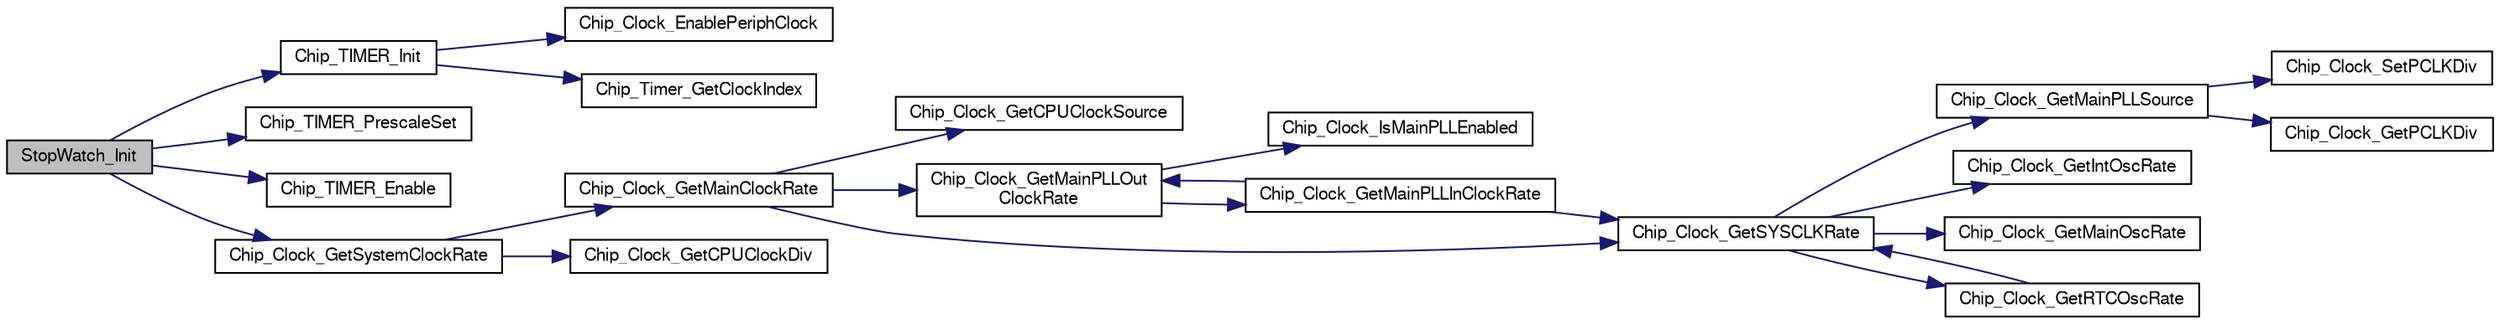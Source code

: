 digraph "StopWatch_Init"
{
  edge [fontname="FreeSans",fontsize="10",labelfontname="FreeSans",labelfontsize="10"];
  node [fontname="FreeSans",fontsize="10",shape=record];
  rankdir="LR";
  Node1 [label="StopWatch_Init",height=0.2,width=0.4,color="black", fillcolor="grey75", style="filled", fontcolor="black"];
  Node1 -> Node2 [color="midnightblue",fontsize="10",style="solid"];
  Node2 [label="Chip_TIMER_Init",height=0.2,width=0.4,color="black", fillcolor="white", style="filled",URL="$group__TIMER__17XX__40XX.html#gac2ca0aff00ae8a651e129afba400c833",tooltip="Initialize a timer. "];
  Node2 -> Node3 [color="midnightblue",fontsize="10",style="solid"];
  Node3 [label="Chip_Clock_EnablePeriphClock",height=0.2,width=0.4,color="black", fillcolor="white", style="filled",URL="$group__CLOCK__17XX__40XX.html#gac63024a1f928ba359c4f4cac7e48fe39",tooltip="Enables power and clocking for a peripheral. "];
  Node2 -> Node4 [color="midnightblue",fontsize="10",style="solid"];
  Node4 [label="Chip_Timer_GetClockIndex",height=0.2,width=0.4,color="black", fillcolor="white", style="filled",URL="$timer__17xx__40xx_8c.html#a25a7265a32091362db918d6446d3d995"];
  Node1 -> Node5 [color="midnightblue",fontsize="10",style="solid"];
  Node5 [label="Chip_TIMER_PrescaleSet",height=0.2,width=0.4,color="black", fillcolor="white", style="filled",URL="$group__TIMER__17XX__40XX.html#gaa2483e6483702140e11de3183d5271f9",tooltip="Sets the prescaler value. "];
  Node1 -> Node6 [color="midnightblue",fontsize="10",style="solid"];
  Node6 [label="Chip_TIMER_Enable",height=0.2,width=0.4,color="black", fillcolor="white", style="filled",URL="$group__TIMER__17XX__40XX.html#gaff500707a8a397daf29cc84f454802b2",tooltip="Enables the timer (starts count) "];
  Node1 -> Node7 [color="midnightblue",fontsize="10",style="solid"];
  Node7 [label="Chip_Clock_GetSystemClockRate",height=0.2,width=0.4,color="black", fillcolor="white", style="filled",URL="$group__CLOCK__17XX__40XX.html#gaf3dd97239f9db511dbc71c531132cc08",tooltip="Return system clock rate. "];
  Node7 -> Node8 [color="midnightblue",fontsize="10",style="solid"];
  Node8 [label="Chip_Clock_GetMainClockRate",height=0.2,width=0.4,color="black", fillcolor="white", style="filled",URL="$group__CLOCK__17XX__40XX.html#gaf5319079ca1531102c01860d05a69960",tooltip="Return main clock rate. "];
  Node8 -> Node9 [color="midnightblue",fontsize="10",style="solid"];
  Node9 [label="Chip_Clock_GetCPUClockSource",height=0.2,width=0.4,color="black", fillcolor="white", style="filled",URL="$group__CLOCK__17XX__40XX.html#ga84a5acda2829b05c81326606630b7238",tooltip="Returns the current CPU clock source. "];
  Node8 -> Node10 [color="midnightblue",fontsize="10",style="solid"];
  Node10 [label="Chip_Clock_GetMainPLLOut\lClockRate",height=0.2,width=0.4,color="black", fillcolor="white", style="filled",URL="$group__CLOCK__17XX__40XX.html#gad1a38c10a143b8e21d2a8085ec0cb13e",tooltip="Return PLL0 (Main PLL) output clock rate. "];
  Node10 -> Node11 [color="midnightblue",fontsize="10",style="solid"];
  Node11 [label="Chip_Clock_IsMainPLLEnabled",height=0.2,width=0.4,color="black", fillcolor="white", style="filled",URL="$group__CLOCK__17XX__40XX.html#ga63e9e5918d1a8b0d1c5811c3f0189846",tooltip="Read PLL0 enable status. "];
  Node10 -> Node12 [color="midnightblue",fontsize="10",style="solid"];
  Node12 [label="Chip_Clock_GetMainPLLInClockRate",height=0.2,width=0.4,color="black", fillcolor="white", style="filled",URL="$group__CLOCK__17XX__40XX.html#gade97c5e68f4609663e247043b48949d9",tooltip="Return Main PLL (PLL0) input clock rate. "];
  Node12 -> Node13 [color="midnightblue",fontsize="10",style="solid"];
  Node13 [label="Chip_Clock_GetSYSCLKRate",height=0.2,width=0.4,color="black", fillcolor="white", style="filled",URL="$group__CLOCK__17XX__40XX.html#gaec133465745ce56e49b184185f8252e1",tooltip="Returns the current SYSCLK clock rate. "];
  Node13 -> Node14 [color="midnightblue",fontsize="10",style="solid"];
  Node14 [label="Chip_Clock_GetMainPLLSource",height=0.2,width=0.4,color="black", fillcolor="white", style="filled",URL="$group__CLOCK__17XX__40XX.html#gaf678411ef6cde49c95c603030554fa9d",tooltip="Returns the input clock source for SYSCLK. "];
  Node14 -> Node15 [color="midnightblue",fontsize="10",style="solid"];
  Node15 [label="Chip_Clock_SetPCLKDiv",height=0.2,width=0.4,color="black", fillcolor="white", style="filled",URL="$group__CLOCK__17XX__40XX.html#ga847b9fe292e8d5461c02750a21d34885",tooltip="Sets a clock divider for all peripherals. "];
  Node14 -> Node16 [color="midnightblue",fontsize="10",style="solid"];
  Node16 [label="Chip_Clock_GetPCLKDiv",height=0.2,width=0.4,color="black", fillcolor="white", style="filled",URL="$group__CLOCK__17XX__40XX.html#ga2fb0ad885ca820d555cf9ff4268cc252",tooltip="Gets the clock divider for all peripherals. "];
  Node13 -> Node17 [color="midnightblue",fontsize="10",style="solid"];
  Node17 [label="Chip_Clock_GetIntOscRate",height=0.2,width=0.4,color="black", fillcolor="white", style="filled",URL="$group__CLOCK__17XX__40XX.html#gaa8db0ad49f51bf5d6870181e77249c2b",tooltip="Returns the internal oscillator (IRC) clock rate. "];
  Node13 -> Node18 [color="midnightblue",fontsize="10",style="solid"];
  Node18 [label="Chip_Clock_GetMainOscRate",height=0.2,width=0.4,color="black", fillcolor="white", style="filled",URL="$group__CLOCK__17XX__40XX.html#ga32ea9f95eed11d2bfa470b473232456e",tooltip="Returns the main oscillator clock rate. "];
  Node13 -> Node19 [color="midnightblue",fontsize="10",style="solid"];
  Node19 [label="Chip_Clock_GetRTCOscRate",height=0.2,width=0.4,color="black", fillcolor="white", style="filled",URL="$group__CLOCK__17XX__40XX.html#ga64b01351fd2019749b1f1d18dfd263f0",tooltip="Returns the RTC oscillator clock rate. "];
  Node19 -> Node13 [color="midnightblue",fontsize="10",style="solid"];
  Node12 -> Node10 [color="midnightblue",fontsize="10",style="solid"];
  Node8 -> Node13 [color="midnightblue",fontsize="10",style="solid"];
  Node7 -> Node20 [color="midnightblue",fontsize="10",style="solid"];
  Node20 [label="Chip_Clock_GetCPUClockDiv",height=0.2,width=0.4,color="black", fillcolor="white", style="filled",URL="$group__CLOCK__17XX__40XX.html#ga3e1ef8ac1f9c19b33016c914b01fd9a4",tooltip="Gets the CPU clock divider. "];
}
